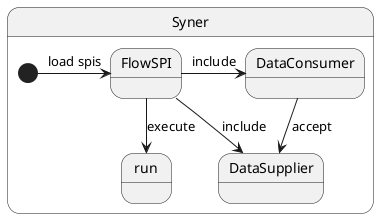 @startuml

state Syner{
  [*]->FlowSPI: load spis

  FlowSPI->DataSupplier: include
  FlowSPI->DataConsumer: include
  FlowSPI-->run: execute

  DataConsumer-->DataSupplier: accept
}

@enduml